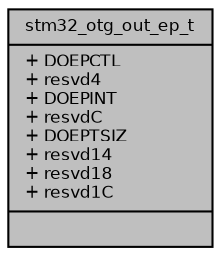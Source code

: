 digraph "stm32_otg_out_ep_t"
{
  bgcolor="transparent";
  edge [fontname="Helvetica",fontsize="8",labelfontname="Helvetica",labelfontsize="8"];
  node [fontname="Helvetica",fontsize="8",shape=record];
  Node1 [label="{stm32_otg_out_ep_t\n|+ DOEPCTL\l+ resvd4\l+ DOEPINT\l+ resvdC\l+ DOEPTSIZ\l+ resvd14\l+ resvd18\l+ resvd1C\l|}",height=0.2,width=0.4,color="black", fillcolor="grey75", style="filled", fontcolor="black"];
}
